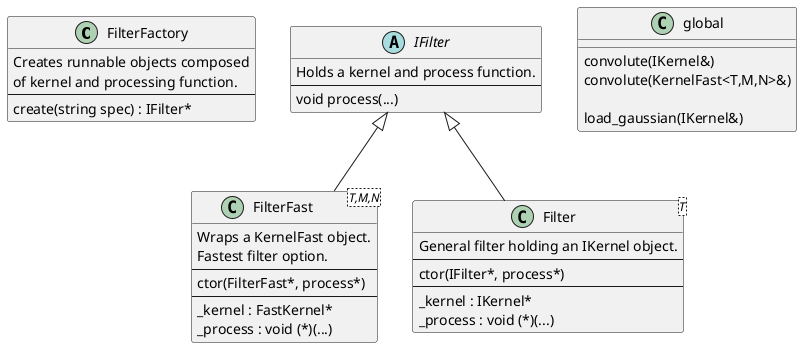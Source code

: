 @startuml

class FilterFactory {
    Creates runnable objects composed
    of kernel and processing function.
    ---
    create(string spec) : IFilter*
}

abstract IFilter {
    Holds a kernel and process function.
    ---
    void process(...)
}

class FilterFast<T,M,N> {
    Wraps a KernelFast object.
    Fastest filter option.
    ---
    ctor(FilterFast*, process*)
    ---
    {field} _kernel : FastKernel*
    {field} _process : void (*)(...)
}

class Filter<T> {
    General filter holding an IKernel object.
    ---
    ctor(IFilter*, process*)
    ---
    {field} _kernel : IKernel*
    {field} _process : void (*)(...)
}


IFilter <|-- FilterFast
IFilter <|-- Filter


class global {
    convolute(IKernel&)
    convolute(KernelFast<T,M,N>&)

    load_gaussian(IKernel&)
}



@enduml
